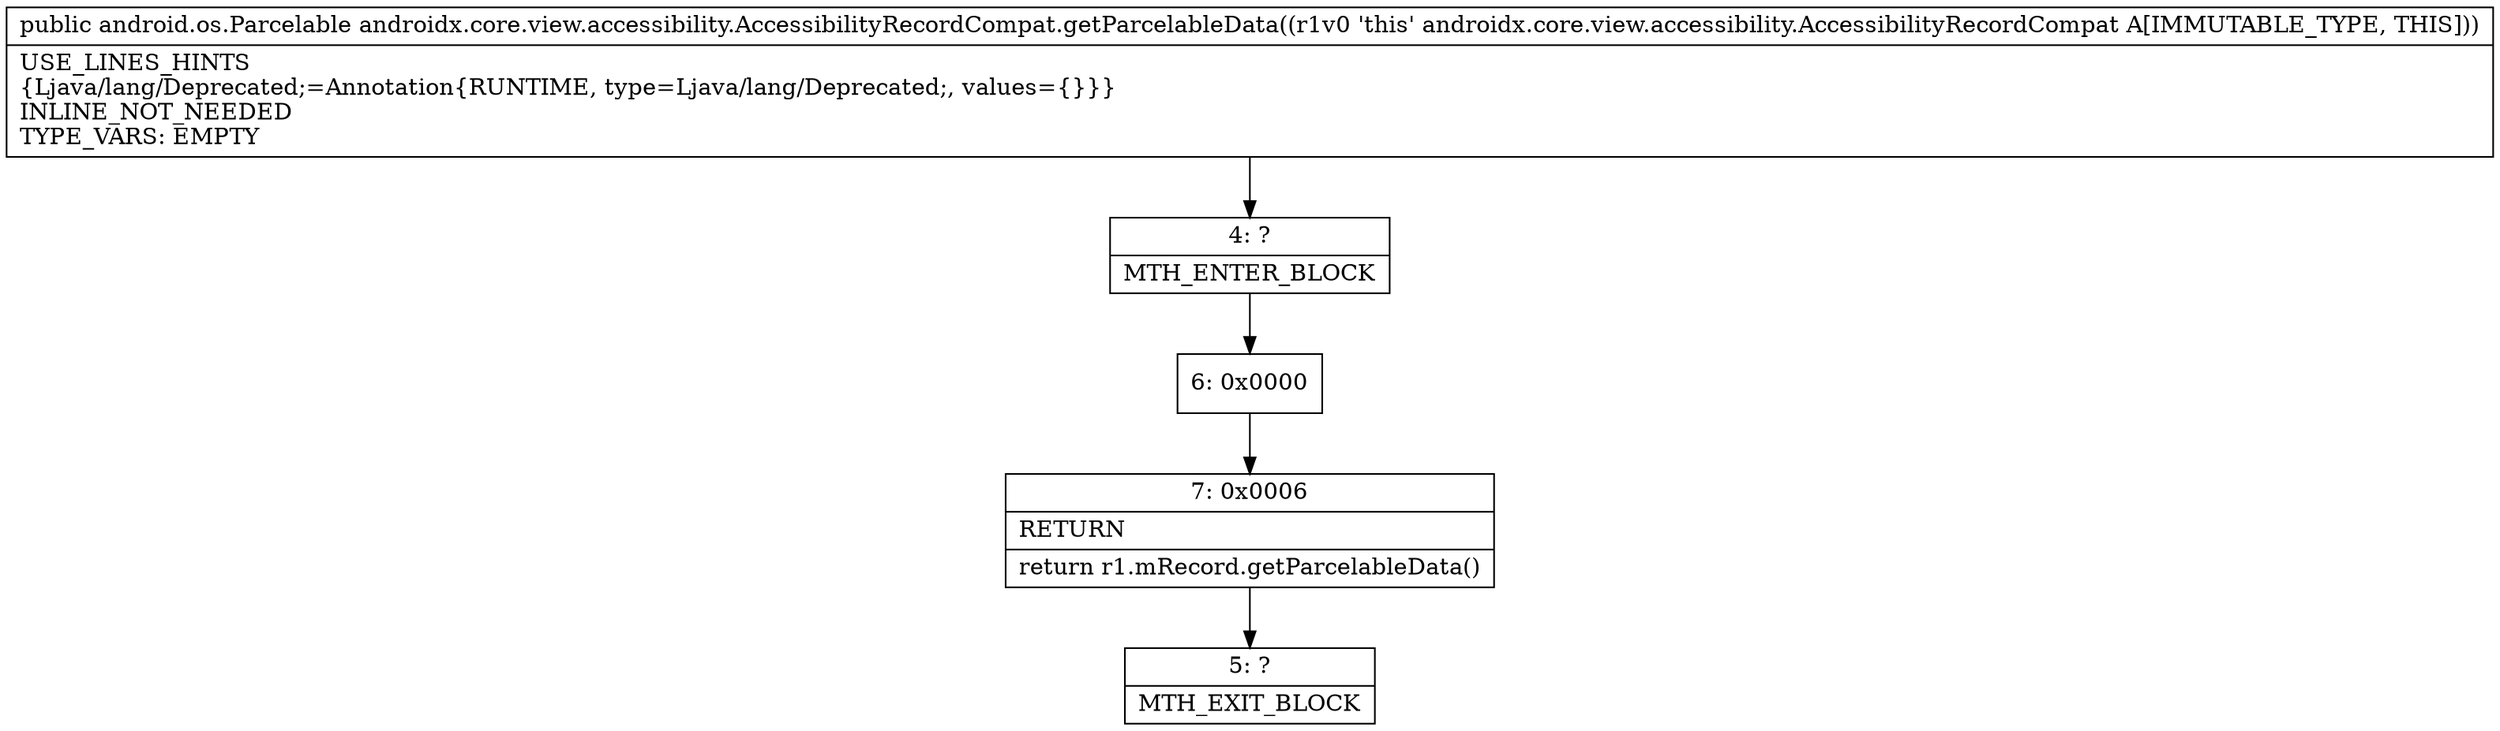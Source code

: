 digraph "CFG forandroidx.core.view.accessibility.AccessibilityRecordCompat.getParcelableData()Landroid\/os\/Parcelable;" {
Node_4 [shape=record,label="{4\:\ ?|MTH_ENTER_BLOCK\l}"];
Node_6 [shape=record,label="{6\:\ 0x0000}"];
Node_7 [shape=record,label="{7\:\ 0x0006|RETURN\l|return r1.mRecord.getParcelableData()\l}"];
Node_5 [shape=record,label="{5\:\ ?|MTH_EXIT_BLOCK\l}"];
MethodNode[shape=record,label="{public android.os.Parcelable androidx.core.view.accessibility.AccessibilityRecordCompat.getParcelableData((r1v0 'this' androidx.core.view.accessibility.AccessibilityRecordCompat A[IMMUTABLE_TYPE, THIS]))  | USE_LINES_HINTS\l\{Ljava\/lang\/Deprecated;=Annotation\{RUNTIME, type=Ljava\/lang\/Deprecated;, values=\{\}\}\}\lINLINE_NOT_NEEDED\lTYPE_VARS: EMPTY\l}"];
MethodNode -> Node_4;Node_4 -> Node_6;
Node_6 -> Node_7;
Node_7 -> Node_5;
}


